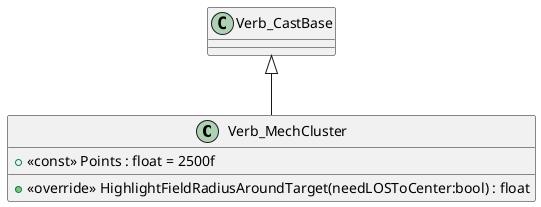 @startuml
class Verb_MechCluster {
    + <<const>> Points : float = 2500f
    + <<override>> HighlightFieldRadiusAroundTarget(needLOSToCenter:bool) : float
}
Verb_CastBase <|-- Verb_MechCluster
@enduml
